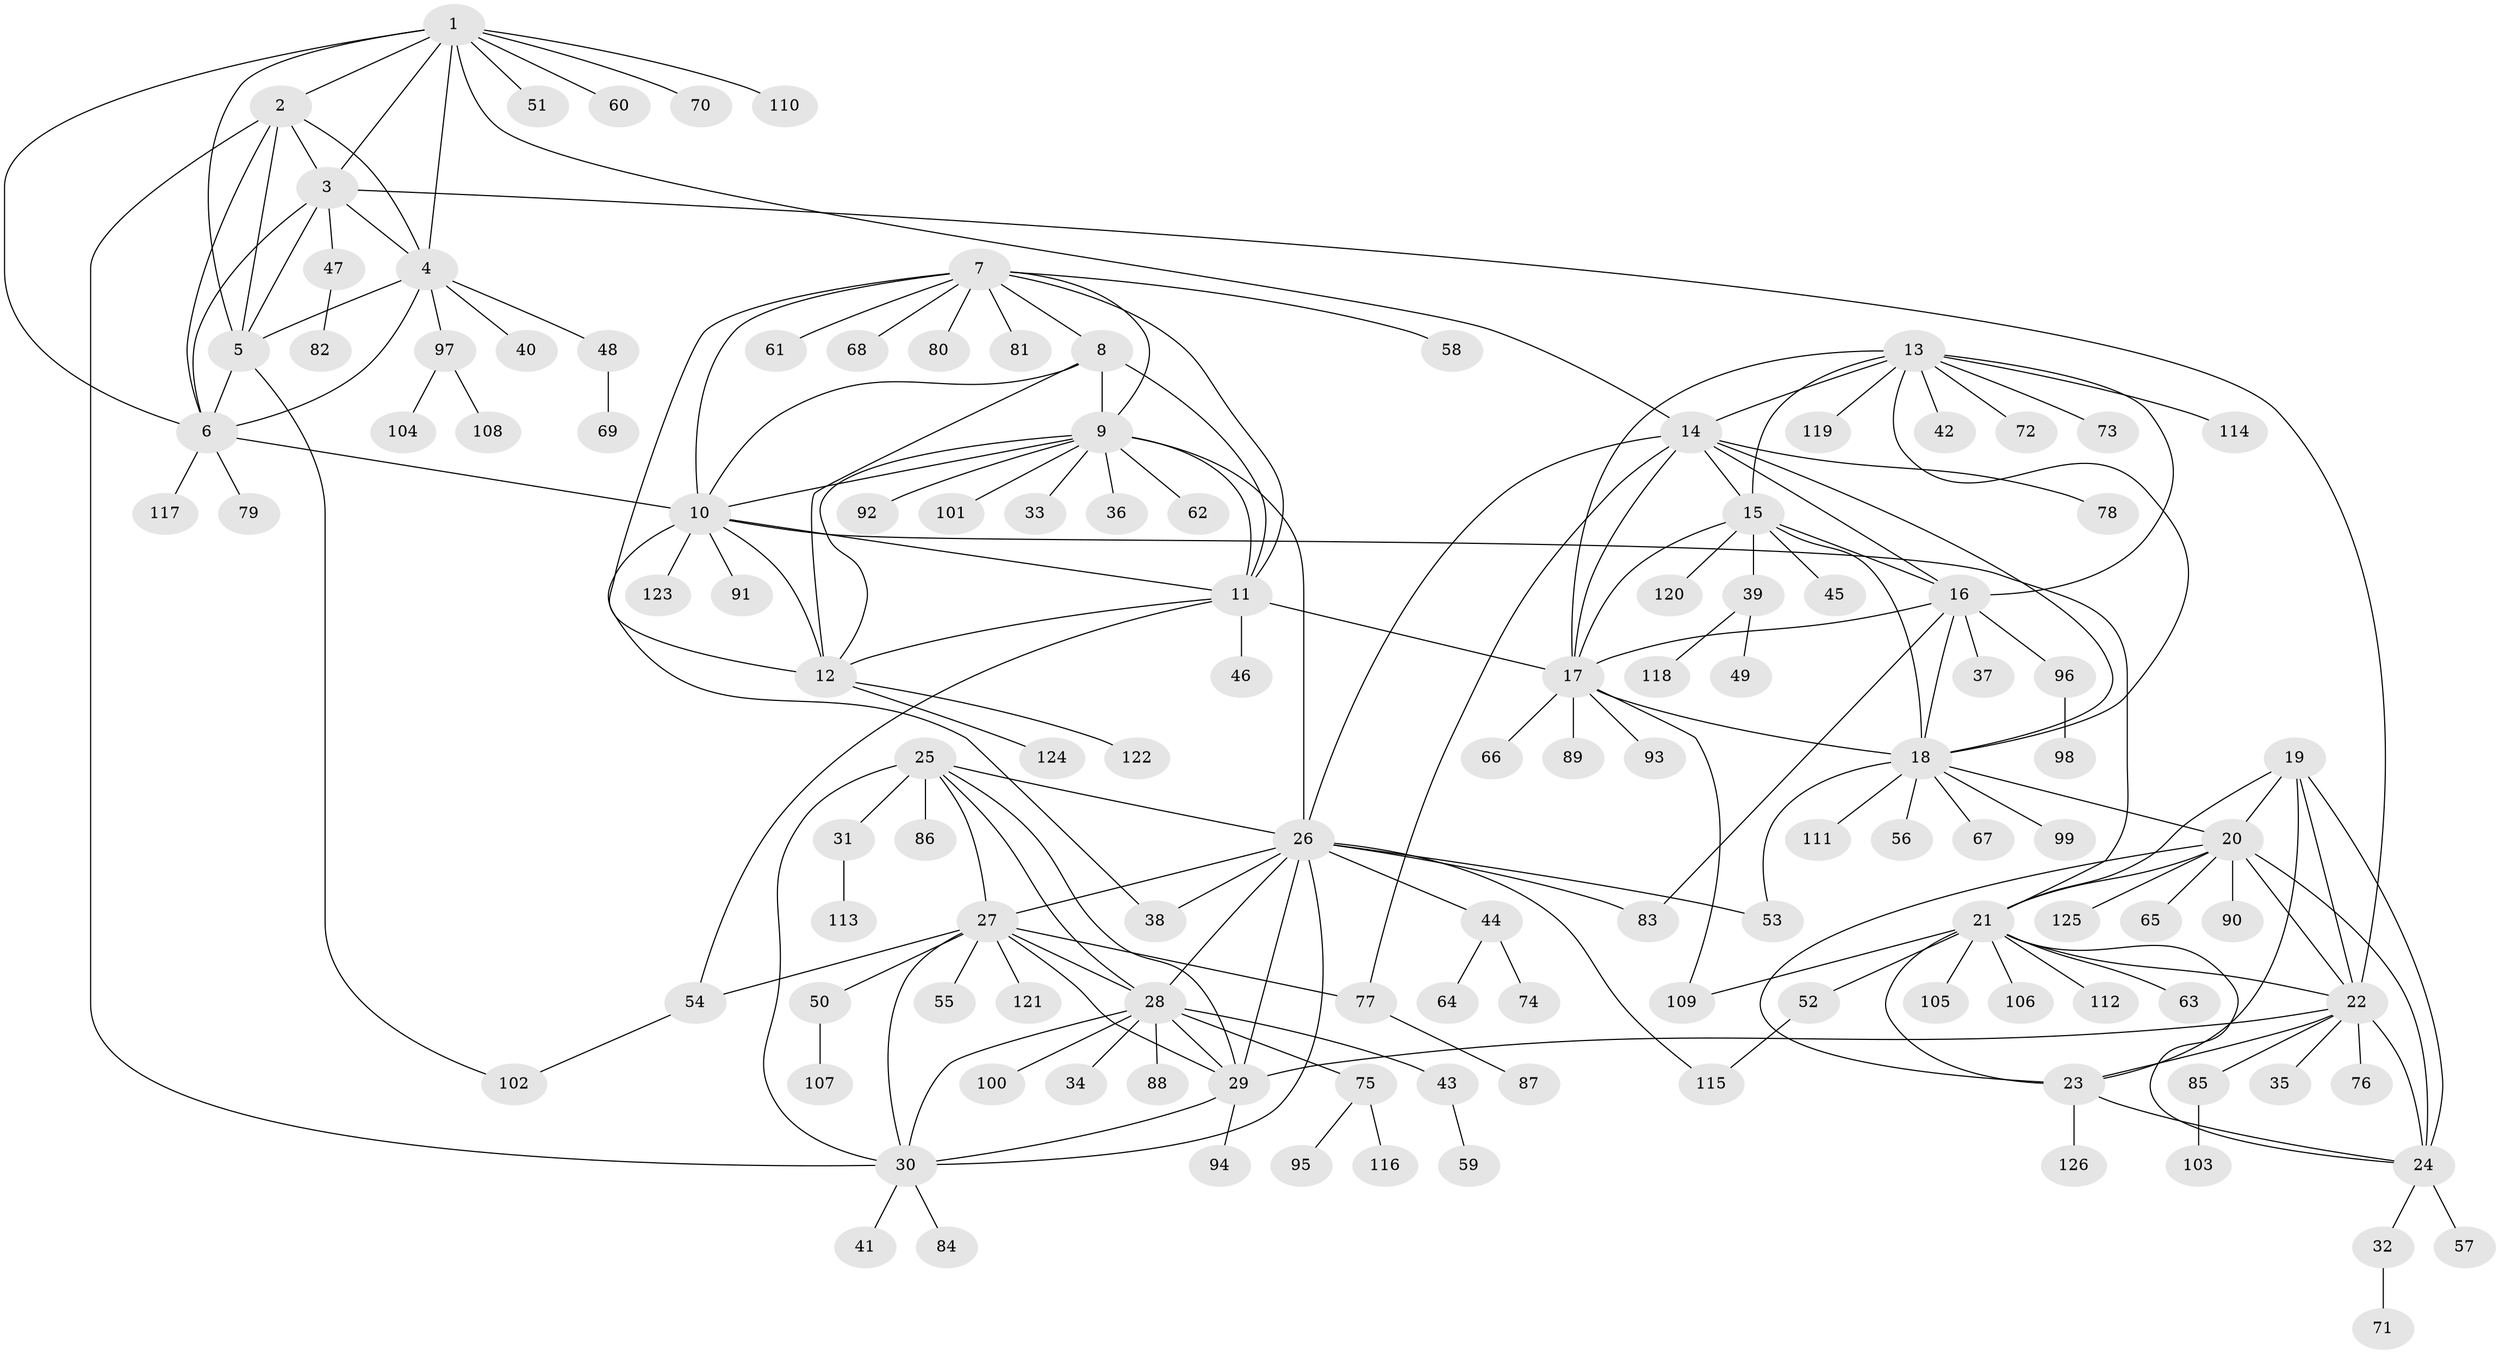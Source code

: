 // Generated by graph-tools (version 1.1) at 2025/50/03/09/25 03:50:36]
// undirected, 126 vertices, 189 edges
graph export_dot {
graph [start="1"]
  node [color=gray90,style=filled];
  1;
  2;
  3;
  4;
  5;
  6;
  7;
  8;
  9;
  10;
  11;
  12;
  13;
  14;
  15;
  16;
  17;
  18;
  19;
  20;
  21;
  22;
  23;
  24;
  25;
  26;
  27;
  28;
  29;
  30;
  31;
  32;
  33;
  34;
  35;
  36;
  37;
  38;
  39;
  40;
  41;
  42;
  43;
  44;
  45;
  46;
  47;
  48;
  49;
  50;
  51;
  52;
  53;
  54;
  55;
  56;
  57;
  58;
  59;
  60;
  61;
  62;
  63;
  64;
  65;
  66;
  67;
  68;
  69;
  70;
  71;
  72;
  73;
  74;
  75;
  76;
  77;
  78;
  79;
  80;
  81;
  82;
  83;
  84;
  85;
  86;
  87;
  88;
  89;
  90;
  91;
  92;
  93;
  94;
  95;
  96;
  97;
  98;
  99;
  100;
  101;
  102;
  103;
  104;
  105;
  106;
  107;
  108;
  109;
  110;
  111;
  112;
  113;
  114;
  115;
  116;
  117;
  118;
  119;
  120;
  121;
  122;
  123;
  124;
  125;
  126;
  1 -- 2;
  1 -- 3;
  1 -- 4;
  1 -- 5;
  1 -- 6;
  1 -- 14;
  1 -- 51;
  1 -- 60;
  1 -- 70;
  1 -- 110;
  2 -- 3;
  2 -- 4;
  2 -- 5;
  2 -- 6;
  2 -- 30;
  3 -- 4;
  3 -- 5;
  3 -- 6;
  3 -- 22;
  3 -- 47;
  4 -- 5;
  4 -- 6;
  4 -- 40;
  4 -- 48;
  4 -- 97;
  5 -- 6;
  5 -- 102;
  6 -- 10;
  6 -- 79;
  6 -- 117;
  7 -- 8;
  7 -- 9;
  7 -- 10;
  7 -- 11;
  7 -- 12;
  7 -- 58;
  7 -- 61;
  7 -- 68;
  7 -- 80;
  7 -- 81;
  8 -- 9;
  8 -- 10;
  8 -- 11;
  8 -- 12;
  9 -- 10;
  9 -- 11;
  9 -- 12;
  9 -- 26;
  9 -- 33;
  9 -- 36;
  9 -- 62;
  9 -- 92;
  9 -- 101;
  10 -- 11;
  10 -- 12;
  10 -- 21;
  10 -- 38;
  10 -- 91;
  10 -- 123;
  11 -- 12;
  11 -- 17;
  11 -- 46;
  11 -- 54;
  12 -- 122;
  12 -- 124;
  13 -- 14;
  13 -- 15;
  13 -- 16;
  13 -- 17;
  13 -- 18;
  13 -- 42;
  13 -- 72;
  13 -- 73;
  13 -- 114;
  13 -- 119;
  14 -- 15;
  14 -- 16;
  14 -- 17;
  14 -- 18;
  14 -- 26;
  14 -- 77;
  14 -- 78;
  15 -- 16;
  15 -- 17;
  15 -- 18;
  15 -- 39;
  15 -- 45;
  15 -- 120;
  16 -- 17;
  16 -- 18;
  16 -- 37;
  16 -- 83;
  16 -- 96;
  17 -- 18;
  17 -- 66;
  17 -- 89;
  17 -- 93;
  17 -- 109;
  18 -- 20;
  18 -- 53;
  18 -- 56;
  18 -- 67;
  18 -- 99;
  18 -- 111;
  19 -- 20;
  19 -- 21;
  19 -- 22;
  19 -- 23;
  19 -- 24;
  20 -- 21;
  20 -- 22;
  20 -- 23;
  20 -- 24;
  20 -- 65;
  20 -- 90;
  20 -- 125;
  21 -- 22;
  21 -- 23;
  21 -- 24;
  21 -- 52;
  21 -- 63;
  21 -- 105;
  21 -- 106;
  21 -- 109;
  21 -- 112;
  22 -- 23;
  22 -- 24;
  22 -- 29;
  22 -- 35;
  22 -- 76;
  22 -- 85;
  23 -- 24;
  23 -- 126;
  24 -- 32;
  24 -- 57;
  25 -- 26;
  25 -- 27;
  25 -- 28;
  25 -- 29;
  25 -- 30;
  25 -- 31;
  25 -- 86;
  26 -- 27;
  26 -- 28;
  26 -- 29;
  26 -- 30;
  26 -- 38;
  26 -- 44;
  26 -- 53;
  26 -- 83;
  26 -- 115;
  27 -- 28;
  27 -- 29;
  27 -- 30;
  27 -- 50;
  27 -- 54;
  27 -- 55;
  27 -- 77;
  27 -- 121;
  28 -- 29;
  28 -- 30;
  28 -- 34;
  28 -- 43;
  28 -- 75;
  28 -- 88;
  28 -- 100;
  29 -- 30;
  29 -- 94;
  30 -- 41;
  30 -- 84;
  31 -- 113;
  32 -- 71;
  39 -- 49;
  39 -- 118;
  43 -- 59;
  44 -- 64;
  44 -- 74;
  47 -- 82;
  48 -- 69;
  50 -- 107;
  52 -- 115;
  54 -- 102;
  75 -- 95;
  75 -- 116;
  77 -- 87;
  85 -- 103;
  96 -- 98;
  97 -- 104;
  97 -- 108;
}
